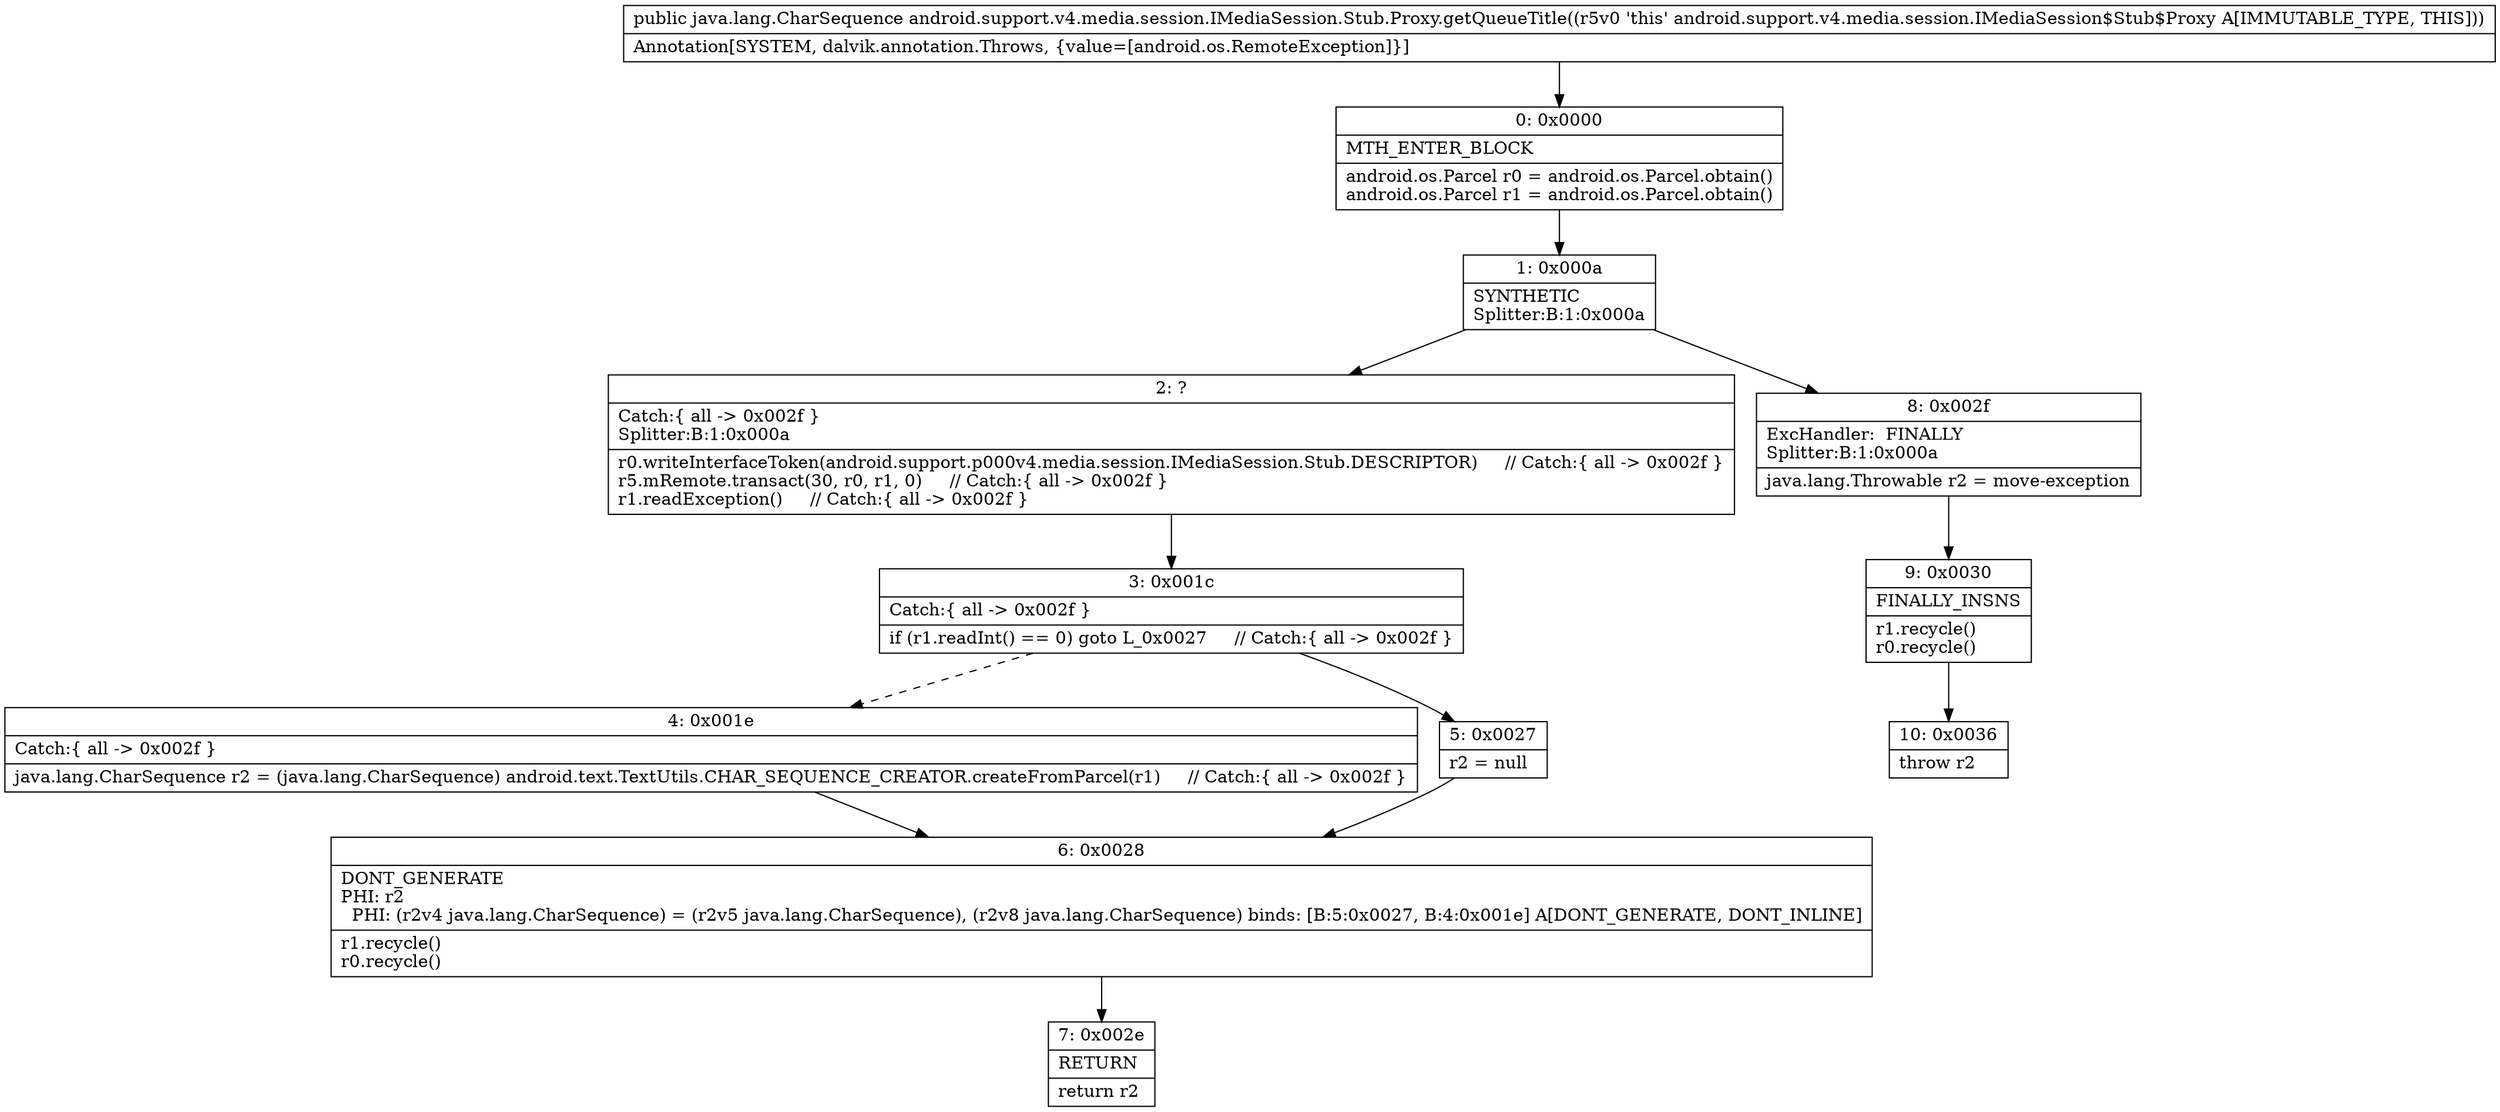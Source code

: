 digraph "CFG forandroid.support.v4.media.session.IMediaSession.Stub.Proxy.getQueueTitle()Ljava\/lang\/CharSequence;" {
Node_0 [shape=record,label="{0\:\ 0x0000|MTH_ENTER_BLOCK\l|android.os.Parcel r0 = android.os.Parcel.obtain()\landroid.os.Parcel r1 = android.os.Parcel.obtain()\l}"];
Node_1 [shape=record,label="{1\:\ 0x000a|SYNTHETIC\lSplitter:B:1:0x000a\l}"];
Node_2 [shape=record,label="{2\:\ ?|Catch:\{ all \-\> 0x002f \}\lSplitter:B:1:0x000a\l|r0.writeInterfaceToken(android.support.p000v4.media.session.IMediaSession.Stub.DESCRIPTOR)     \/\/ Catch:\{ all \-\> 0x002f \}\lr5.mRemote.transact(30, r0, r1, 0)     \/\/ Catch:\{ all \-\> 0x002f \}\lr1.readException()     \/\/ Catch:\{ all \-\> 0x002f \}\l}"];
Node_3 [shape=record,label="{3\:\ 0x001c|Catch:\{ all \-\> 0x002f \}\l|if (r1.readInt() == 0) goto L_0x0027     \/\/ Catch:\{ all \-\> 0x002f \}\l}"];
Node_4 [shape=record,label="{4\:\ 0x001e|Catch:\{ all \-\> 0x002f \}\l|java.lang.CharSequence r2 = (java.lang.CharSequence) android.text.TextUtils.CHAR_SEQUENCE_CREATOR.createFromParcel(r1)     \/\/ Catch:\{ all \-\> 0x002f \}\l}"];
Node_5 [shape=record,label="{5\:\ 0x0027|r2 = null\l}"];
Node_6 [shape=record,label="{6\:\ 0x0028|DONT_GENERATE\lPHI: r2 \l  PHI: (r2v4 java.lang.CharSequence) = (r2v5 java.lang.CharSequence), (r2v8 java.lang.CharSequence) binds: [B:5:0x0027, B:4:0x001e] A[DONT_GENERATE, DONT_INLINE]\l|r1.recycle()\lr0.recycle()\l}"];
Node_7 [shape=record,label="{7\:\ 0x002e|RETURN\l|return r2\l}"];
Node_8 [shape=record,label="{8\:\ 0x002f|ExcHandler:  FINALLY\lSplitter:B:1:0x000a\l|java.lang.Throwable r2 = move\-exception\l}"];
Node_9 [shape=record,label="{9\:\ 0x0030|FINALLY_INSNS\l|r1.recycle()\lr0.recycle()\l}"];
Node_10 [shape=record,label="{10\:\ 0x0036|throw r2\l}"];
MethodNode[shape=record,label="{public java.lang.CharSequence android.support.v4.media.session.IMediaSession.Stub.Proxy.getQueueTitle((r5v0 'this' android.support.v4.media.session.IMediaSession$Stub$Proxy A[IMMUTABLE_TYPE, THIS]))  | Annotation[SYSTEM, dalvik.annotation.Throws, \{value=[android.os.RemoteException]\}]\l}"];
MethodNode -> Node_0;
Node_0 -> Node_1;
Node_1 -> Node_2;
Node_1 -> Node_8;
Node_2 -> Node_3;
Node_3 -> Node_4[style=dashed];
Node_3 -> Node_5;
Node_4 -> Node_6;
Node_5 -> Node_6;
Node_6 -> Node_7;
Node_8 -> Node_9;
Node_9 -> Node_10;
}

